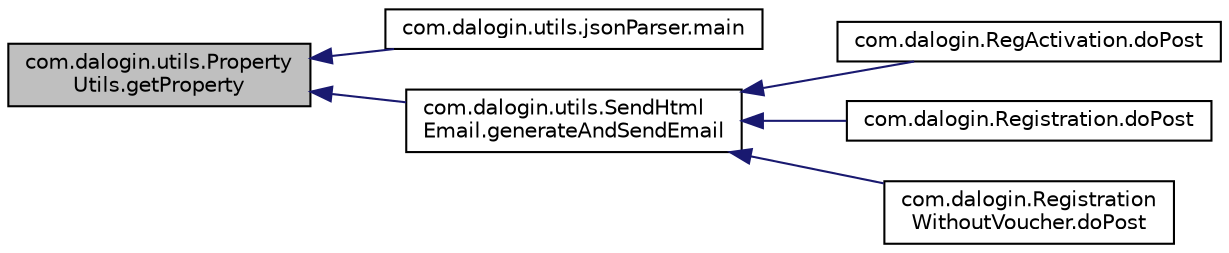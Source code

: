 digraph "com.dalogin.utils.PropertyUtils.getProperty"
{
  edge [fontname="Helvetica",fontsize="10",labelfontname="Helvetica",labelfontsize="10"];
  node [fontname="Helvetica",fontsize="10",shape=record];
  rankdir="LR";
  Node1 [label="com.dalogin.utils.Property\lUtils.getProperty",height=0.2,width=0.4,color="black", fillcolor="grey75", style="filled", fontcolor="black"];
  Node1 -> Node2 [dir="back",color="midnightblue",fontsize="10",style="solid",fontname="Helvetica"];
  Node2 [label="com.dalogin.utils.jsonParser.main",height=0.2,width=0.4,color="black", fillcolor="white", style="filled",URL="$classcom_1_1dalogin_1_1utils_1_1json_parser.html#aed3d0a8068b1bce581d50da392e7a7e3"];
  Node1 -> Node3 [dir="back",color="midnightblue",fontsize="10",style="solid",fontname="Helvetica"];
  Node3 [label="com.dalogin.utils.SendHtml\lEmail.generateAndSendEmail",height=0.2,width=0.4,color="black", fillcolor="white", style="filled",URL="$classcom_1_1dalogin_1_1utils_1_1_send_html_email.html#a76be7765874e35afe159baef34fdccc9"];
  Node3 -> Node4 [dir="back",color="midnightblue",fontsize="10",style="solid",fontname="Helvetica"];
  Node4 [label="com.dalogin.RegActivation.doPost",height=0.2,width=0.4,color="black", fillcolor="white", style="filled",URL="$classcom_1_1dalogin_1_1_reg_activation.html#a669791733a98622ae2aa9c241e7e2423"];
  Node3 -> Node5 [dir="back",color="midnightblue",fontsize="10",style="solid",fontname="Helvetica"];
  Node5 [label="com.dalogin.Registration.doPost",height=0.2,width=0.4,color="black", fillcolor="white", style="filled",URL="$classcom_1_1dalogin_1_1_registration.html#a148bd08226082d310ac19c2a03607408"];
  Node3 -> Node6 [dir="back",color="midnightblue",fontsize="10",style="solid",fontname="Helvetica"];
  Node6 [label="com.dalogin.Registration\lWithoutVoucher.doPost",height=0.2,width=0.4,color="black", fillcolor="white", style="filled",URL="$classcom_1_1dalogin_1_1_registration_without_voucher.html#a3d34f219af18510d2a32f9e2870b29ff"];
}
